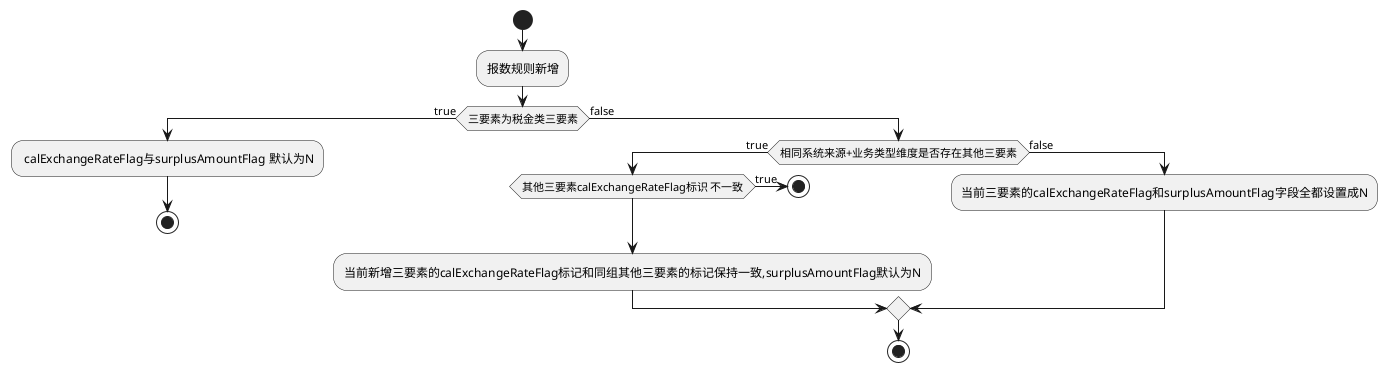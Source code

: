 @startuml
'https://plantuml.com/activity-diagram-beta

start
:报数规则新增;
if (三要素为税金类三要素) then (true)
    : calExchangeRateFlag与surplusAmountFlag 默认为N;
    stop
else (false)
if (相同系统来源+业务类型维度是否存在其他三要素) then (true)
    if (其他三要素calExchangeRateFlag标识 不一致) then (true)
        stop
    endif
  :当前新增三要素的calExchangeRateFlag标记和同组其他三要素的标记保持一致,surplusAmountFlag默认为N;
else (false)
    :当前三要素的calExchangeRateFlag和surplusAmountFlag字段全都设置成N;
endif
stop

@enduml

